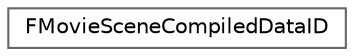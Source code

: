digraph "Graphical Class Hierarchy"
{
 // INTERACTIVE_SVG=YES
 // LATEX_PDF_SIZE
  bgcolor="transparent";
  edge [fontname=Helvetica,fontsize=10,labelfontname=Helvetica,labelfontsize=10];
  node [fontname=Helvetica,fontsize=10,shape=box,height=0.2,width=0.4];
  rankdir="LR";
  Node0 [id="Node000000",label="FMovieSceneCompiledDataID",height=0.2,width=0.4,color="grey40", fillcolor="white", style="filled",URL="$d6/dec/structFMovieSceneCompiledDataID.html",tooltip=" "];
}
